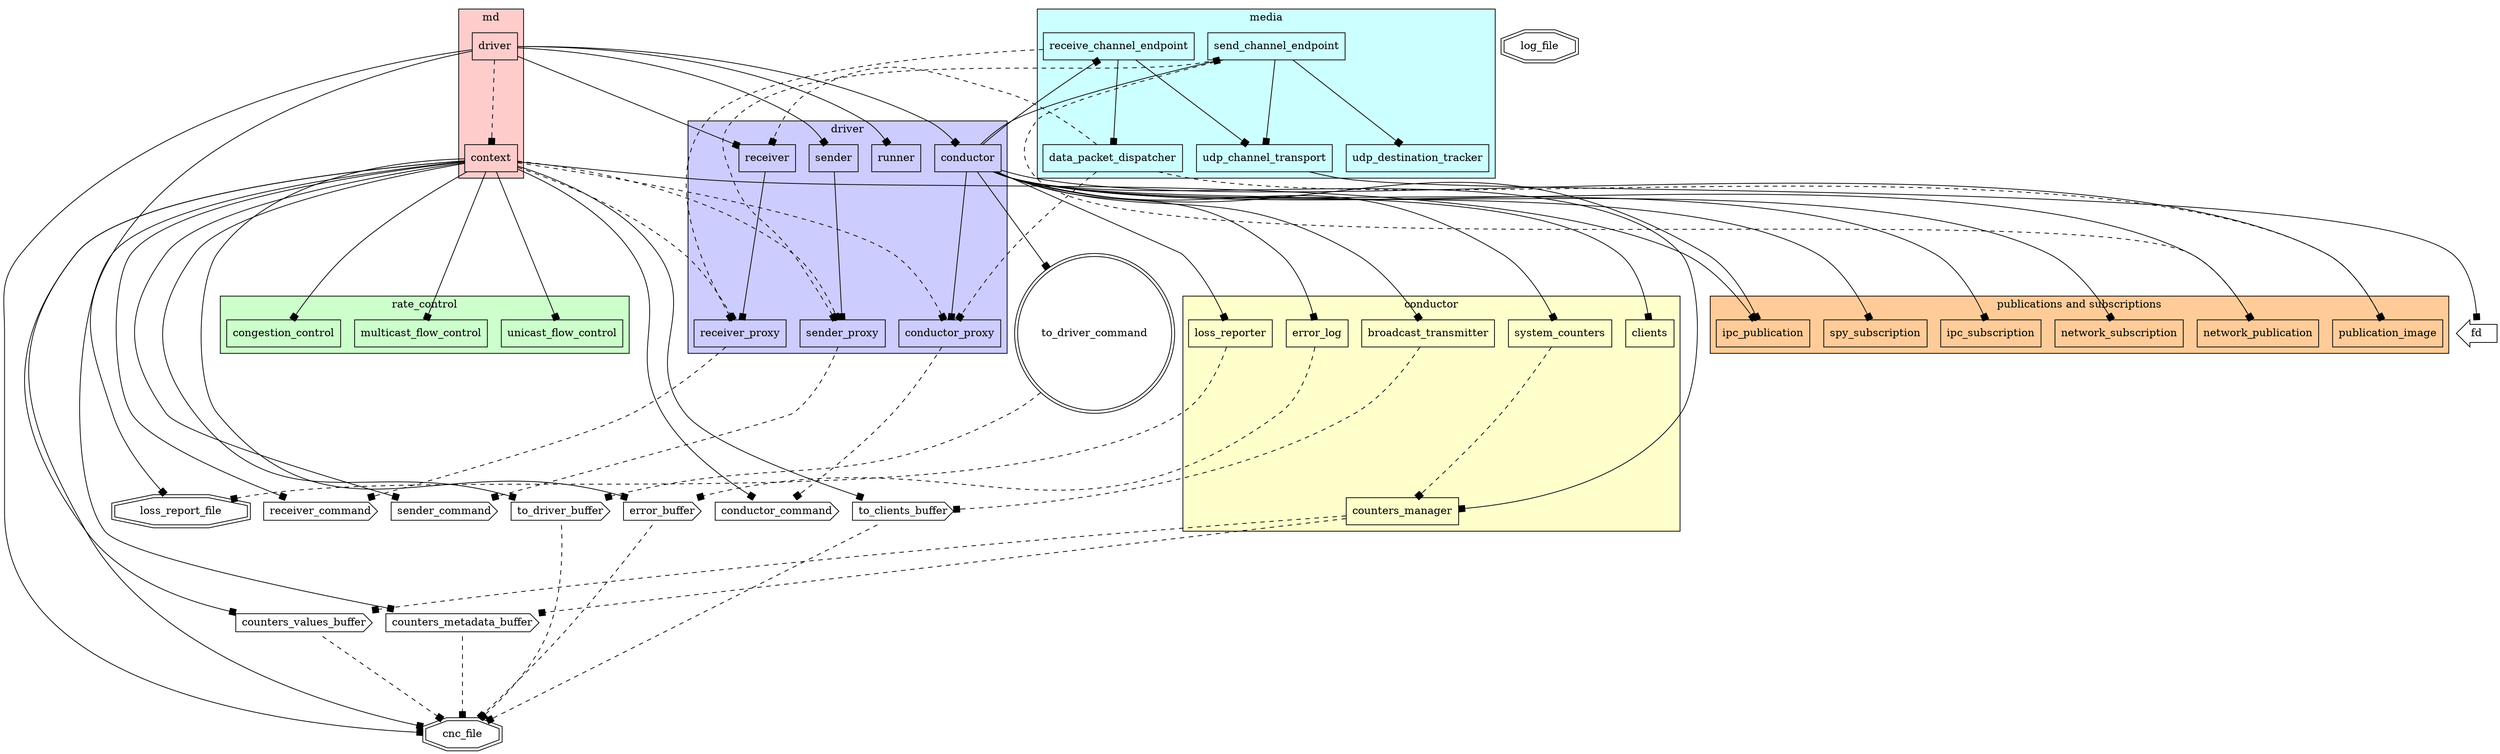digraph aeron_media_driver {

    ranksep=1.5;
    rankdir=TB;

    subgraph cluster_md {
        style = filled;
        fillcolor = "#ffcccc";
        label = "md";
        context [ label="context" shape="record" ];
        driver [ label="driver" shape="record" ];
    }

    subgraph cluster_driver {
        style = filled;
        fillcolor = "#ccccff";
        label = "driver";
        conductor [ label="conductor" shape="record" ];
        conductor_proxy [ label="conductor_proxy" shape="record" ];
        receiver [ label="receiver" shape="record" ];
        receiver_proxy [ label="receiver_proxy" shape="record" ];
        runner [ label="runner" shape="record" ];
        sender [ label="sender" shape="record" ];
        sender_proxy [ label="sender_proxy" shape="record" ];
    }

    subgraph cluster_conductor {
        style = filled;
        fillcolor = "#ffffcc";
        label = "conductor";
        clients [ label="clients" shape="record" ];
        broadcast_transmitter [ label="broadcast_transmitter" shape="record" ];
        counters_manager [ label="counters_manager" shape="record" ];
        error_log [ label="error_log" shape="record" ];
        loss_reporter [ label="loss_reporter" shape="record" ];
        system_counters [ label="system_counters" shape="record" ];
    }

    subgraph cluster_media {
        style = filled;
        fillcolor = "#ccffff";
        label = "media";
        data_packet_dispatcher [ label="data_packet_dispatcher" shape="record" ];
        receive_channel_endpoint [ label="receive_channel_endpoint" shape="record" ];
        send_channel_endpoint [ label="send_channel_endpoint" shape="record" ];
        udp_channel_transport [ label="udp_channel_transport" shape="record" ];
        udp_destination_tracker [ label="udp_destination_tracker" shape="record" ];
    }

    subgraph cluster_pubsub {
        style = filled;
        fillcolor = "#ffcc99";
        label = "publications and subscriptions";
        ipc_publication [ label="ipc_publication" shape="record" ];
        ipc_subscription [ label="ipc_subscription" shape="record" ];
        network_publication [ label="network_publication" shape="record" ];
        network_subscription [ label="network_subscription" shape="record" ];
        publication_image [ label="publication_image" shape="record" ];
        spy_subscription [ label="spy_subscription" shape="record" ];
    }

    subgraph cluster_rate_control {
        style = filled;
        fillcolor = "#ccffcc";
        label = "rate_control";
        unicast_flow_control [ label="unicast_flow_control" shape="record" ];
        multicast_flow_control [ label="multicast_flow_control" shape="record" ];
        congestion_control [ label="congestion_control" shape="record" ];
    }

    conductor_command [ label="conductor_command" shape="cds" ];
    counters_metadata_buffer [ label="counters_metadata_buffer" shape="cds" ];
    counters_values_buffer [ label="counters_values_buffer" shape="cds" ];
    cnc_file [ label="cnc_file" shape="doubleoctagon" ];
    error_buffer [ label="error_buffer" shape="cds" ];
    fd [ label="fd" shape="larrow" ];
    log_file [ label="log_file" shape="doubleoctagon" ];
    loss_report_file [ label="loss_report_file" shape="doubleoctagon" ];
    receiver_command [ label="receiver_command" shape="cds" ];
    sender_command [ label="sender_command" shape="cds" ];
    to_clients_buffer [ label="to_clients_buffer" shape="cds" ];
    to_driver_buffer [ label="to_driver_buffer" shape="cds" ];
    to_driver_command [ label="to_driver_command" shape="doublecircle" ];

    broadcast_transmitter -> to_clients_buffer [ arrowhead="box" style="dashed" ];
    conductor -> broadcast_transmitter [ arrowhead="box" style="solid" ];
    conductor -> clients [ arrowhead="box" style="solid" ];
    conductor -> conductor_proxy [ arrowhead="box" style="solid" ];
    conductor -> counters_manager [ arrowhead="box" style="solid" ];
    conductor -> error_log [ arrowhead="box" style="solid" ];
    conductor -> ipc_publication [ arrowhead="box" style="solid" ];
    conductor -> ipc_subscription [ arrowhead="box" style="solid" ];
    conductor -> loss_reporter [ arrowhead="box" style="solid" ];
    conductor -> network_publication [ arrowhead="box" style="solid" ];
    conductor -> network_subscription [ arrowhead="box" style="solid" ];
    conductor -> publication_image [ arrowhead="box" style="solid" ];
    conductor -> receive_channel_endpoint [ arrowhead="box" style="solid" ];
    conductor -> send_channel_endpoint [ arrowhead="box" style="solid" ];
    conductor -> spy_subscription [ arrowhead="box" style="solid" ];
    conductor -> system_counters [ arrowhead="box" style="solid" ];
    conductor -> to_driver_command [ arrowhead="box" style="solid" ];
    conductor_proxy -> conductor_command [ arrowhead="box" style="dashed" ];
    context -> cnc_file [ arrowhead="box" style="solid" ];
    context -> conductor_command [ arrowhead="box" style="solid" ];
    context -> conductor_proxy [ arrowhead="box" style="dashed" ];
    context -> congestion_control [ arrowhead="box" style="solid" ];
    context -> counters_metadata_buffer [ arrowhead="box" style="solid" ];
    context -> counters_values_buffer [ arrowhead="box" style="solid" ];
    context -> error_buffer [ arrowhead="box" style="solid" ];
    context -> ipc_publication [ arrowhead="box" style="solid" ];
    context -> multicast_flow_control [ arrowhead="box" style="solid" ];
    context -> receiver_command [ arrowhead="box" style="solid" ];
    context -> receiver_proxy [ arrowhead="box" style="dashed" ];
    context -> sender_command [ arrowhead="box" style="solid" ];
    context -> sender_proxy [ arrowhead="box" style="dashed" ];
    context -> to_clients_buffer [ arrowhead="box" style="solid" ];
    context -> to_driver_buffer [ arrowhead="box" style="solid" ];
    context -> unicast_flow_control [ arrowhead="box" style="solid" ];
    counters_manager -> counters_metadata_buffer [ arrowhead="box" style="dashed" ];
    counters_manager -> counters_values_buffer [ arrowhead="box" style="dashed" ];
    counters_metadata_buffer -> cnc_file [ arrowhead="box" style="dashed" ];
    counters_values_buffer -> cnc_file [ arrowhead="box" style="dashed" ];
    data_packet_dispatcher -> conductor_proxy [ arrowhead="box" style="dashed" ];
    data_packet_dispatcher -> publication_image [ arrowhead="box" style="dashed" ];
    data_packet_dispatcher -> receiver [ arrowhead="box" style="dashed" ];
    driver -> conductor [ arrowhead="box" style="solid" ];
    driver -> cnc_file [ arrowhead="box" style="solid" ];
    driver -> context [ arrowhead="box" style="dashed" ];
    driver -> loss_report_file [ arrowhead="box" style="solid" ];
    driver -> receiver [ arrowhead="box" style="solid" ];
    driver -> runner [ arrowhead="box" style="solid" ];
    driver -> sender [ arrowhead="box" style="solid" ];
    error_buffer -> cnc_file [ arrowhead="box" style="dashed" ];
    error_log -> error_buffer [ arrowhead="box" style="dashed" ];
    loss_reporter -> loss_report_file [ arrowhead="box" style="dashed" ];
    receive_channel_endpoint -> data_packet_dispatcher [ arrowhead="box" style="solid" ];
    receive_channel_endpoint -> udp_channel_transport [ arrowhead="box" style="solid" ];
    receive_channel_endpoint -> receiver_proxy [ arrowhead="box" style="dashed" ];
    receiver -> receiver_proxy [ arrowhead="box" style="solid" ];
    receiver_proxy -> receiver_command [ arrowhead="box" style="dashed" ];
    send_channel_endpoint -> network_publication [ arrowhead="box" style="dashed" ];
    send_channel_endpoint -> sender_proxy [ arrowhead="box" style="dashed" ];
    send_channel_endpoint -> udp_channel_transport [ arrowhead="box" style="solid" ];
    send_channel_endpoint -> udp_destination_tracker [ arrowhead="box" style="solid" ];
    sender -> sender_proxy [ arrowhead="box" style="solid" ];
    sender_proxy -> sender_command [ arrowhead="box" style="dashed" ];
    system_counters -> counters_manager [ arrowhead="box" style="dashed" ];
    to_clients_buffer -> cnc_file [ arrowhead="box" style="dashed" ];
    to_driver_buffer -> cnc_file [ arrowhead="box" style="dashed" ];
    to_driver_command -> to_driver_buffer [ arrowhead="box" style="dashed" ];
    udp_channel_transport -> fd [ arrowhead="box" style="solid" ];
}

